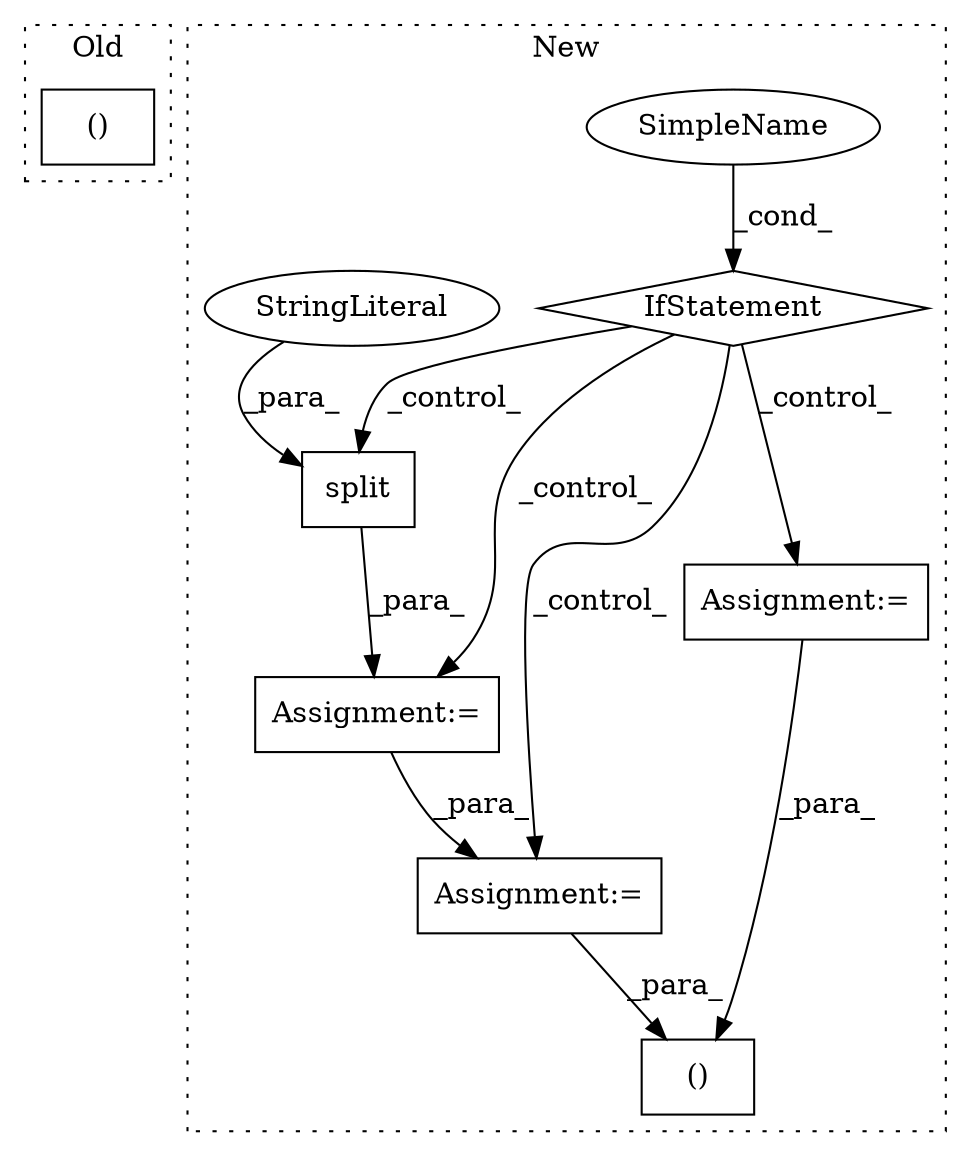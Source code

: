 digraph G {
subgraph cluster0 {
1 [label="()" a="106" s="2774" l="60" shape="box"];
label = "Old";
style="dotted";
}
subgraph cluster1 {
2 [label="split" a="32" s="2970,2979" l="6,1" shape="box"];
3 [label="Assignment:=" a="7" s="3052" l="1" shape="box"];
4 [label="StringLiteral" a="45" s="2976" l="3" shape="ellipse"];
5 [label="SimpleName" a="42" s="" l="" shape="ellipse"];
6 [label="Assignment:=" a="7" s="3117" l="1" shape="box"];
7 [label="IfStatement" a="25" s="2916,2946" l="10,2" shape="diamond"];
8 [label="Assignment:=" a="7" s="2965" l="1" shape="box"];
9 [label="()" a="106" s="3205" l="29" shape="box"];
label = "New";
style="dotted";
}
2 -> 8 [label="_para_"];
3 -> 9 [label="_para_"];
4 -> 2 [label="_para_"];
5 -> 7 [label="_cond_"];
6 -> 9 [label="_para_"];
7 -> 8 [label="_control_"];
7 -> 6 [label="_control_"];
7 -> 3 [label="_control_"];
7 -> 2 [label="_control_"];
8 -> 3 [label="_para_"];
}